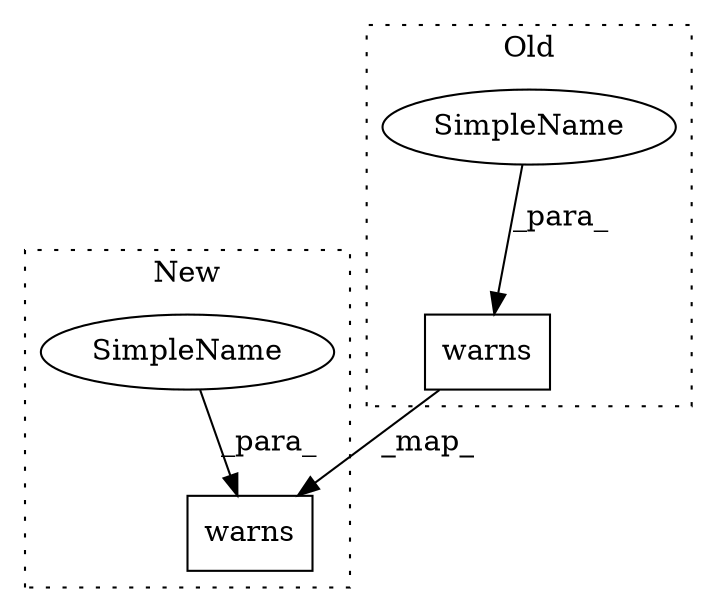 digraph G {
subgraph cluster0 {
1 [label="warns" a="32" s="10828,10845" l="6,1" shape="box"];
3 [label="SimpleName" a="42" s="10834" l="11" shape="ellipse"];
label = "Old";
style="dotted";
}
subgraph cluster1 {
2 [label="warns" a="32" s="11495,11521" l="6,1" shape="box"];
4 [label="SimpleName" a="42" s="11501" l="20" shape="ellipse"];
label = "New";
style="dotted";
}
1 -> 2 [label="_map_"];
3 -> 1 [label="_para_"];
4 -> 2 [label="_para_"];
}